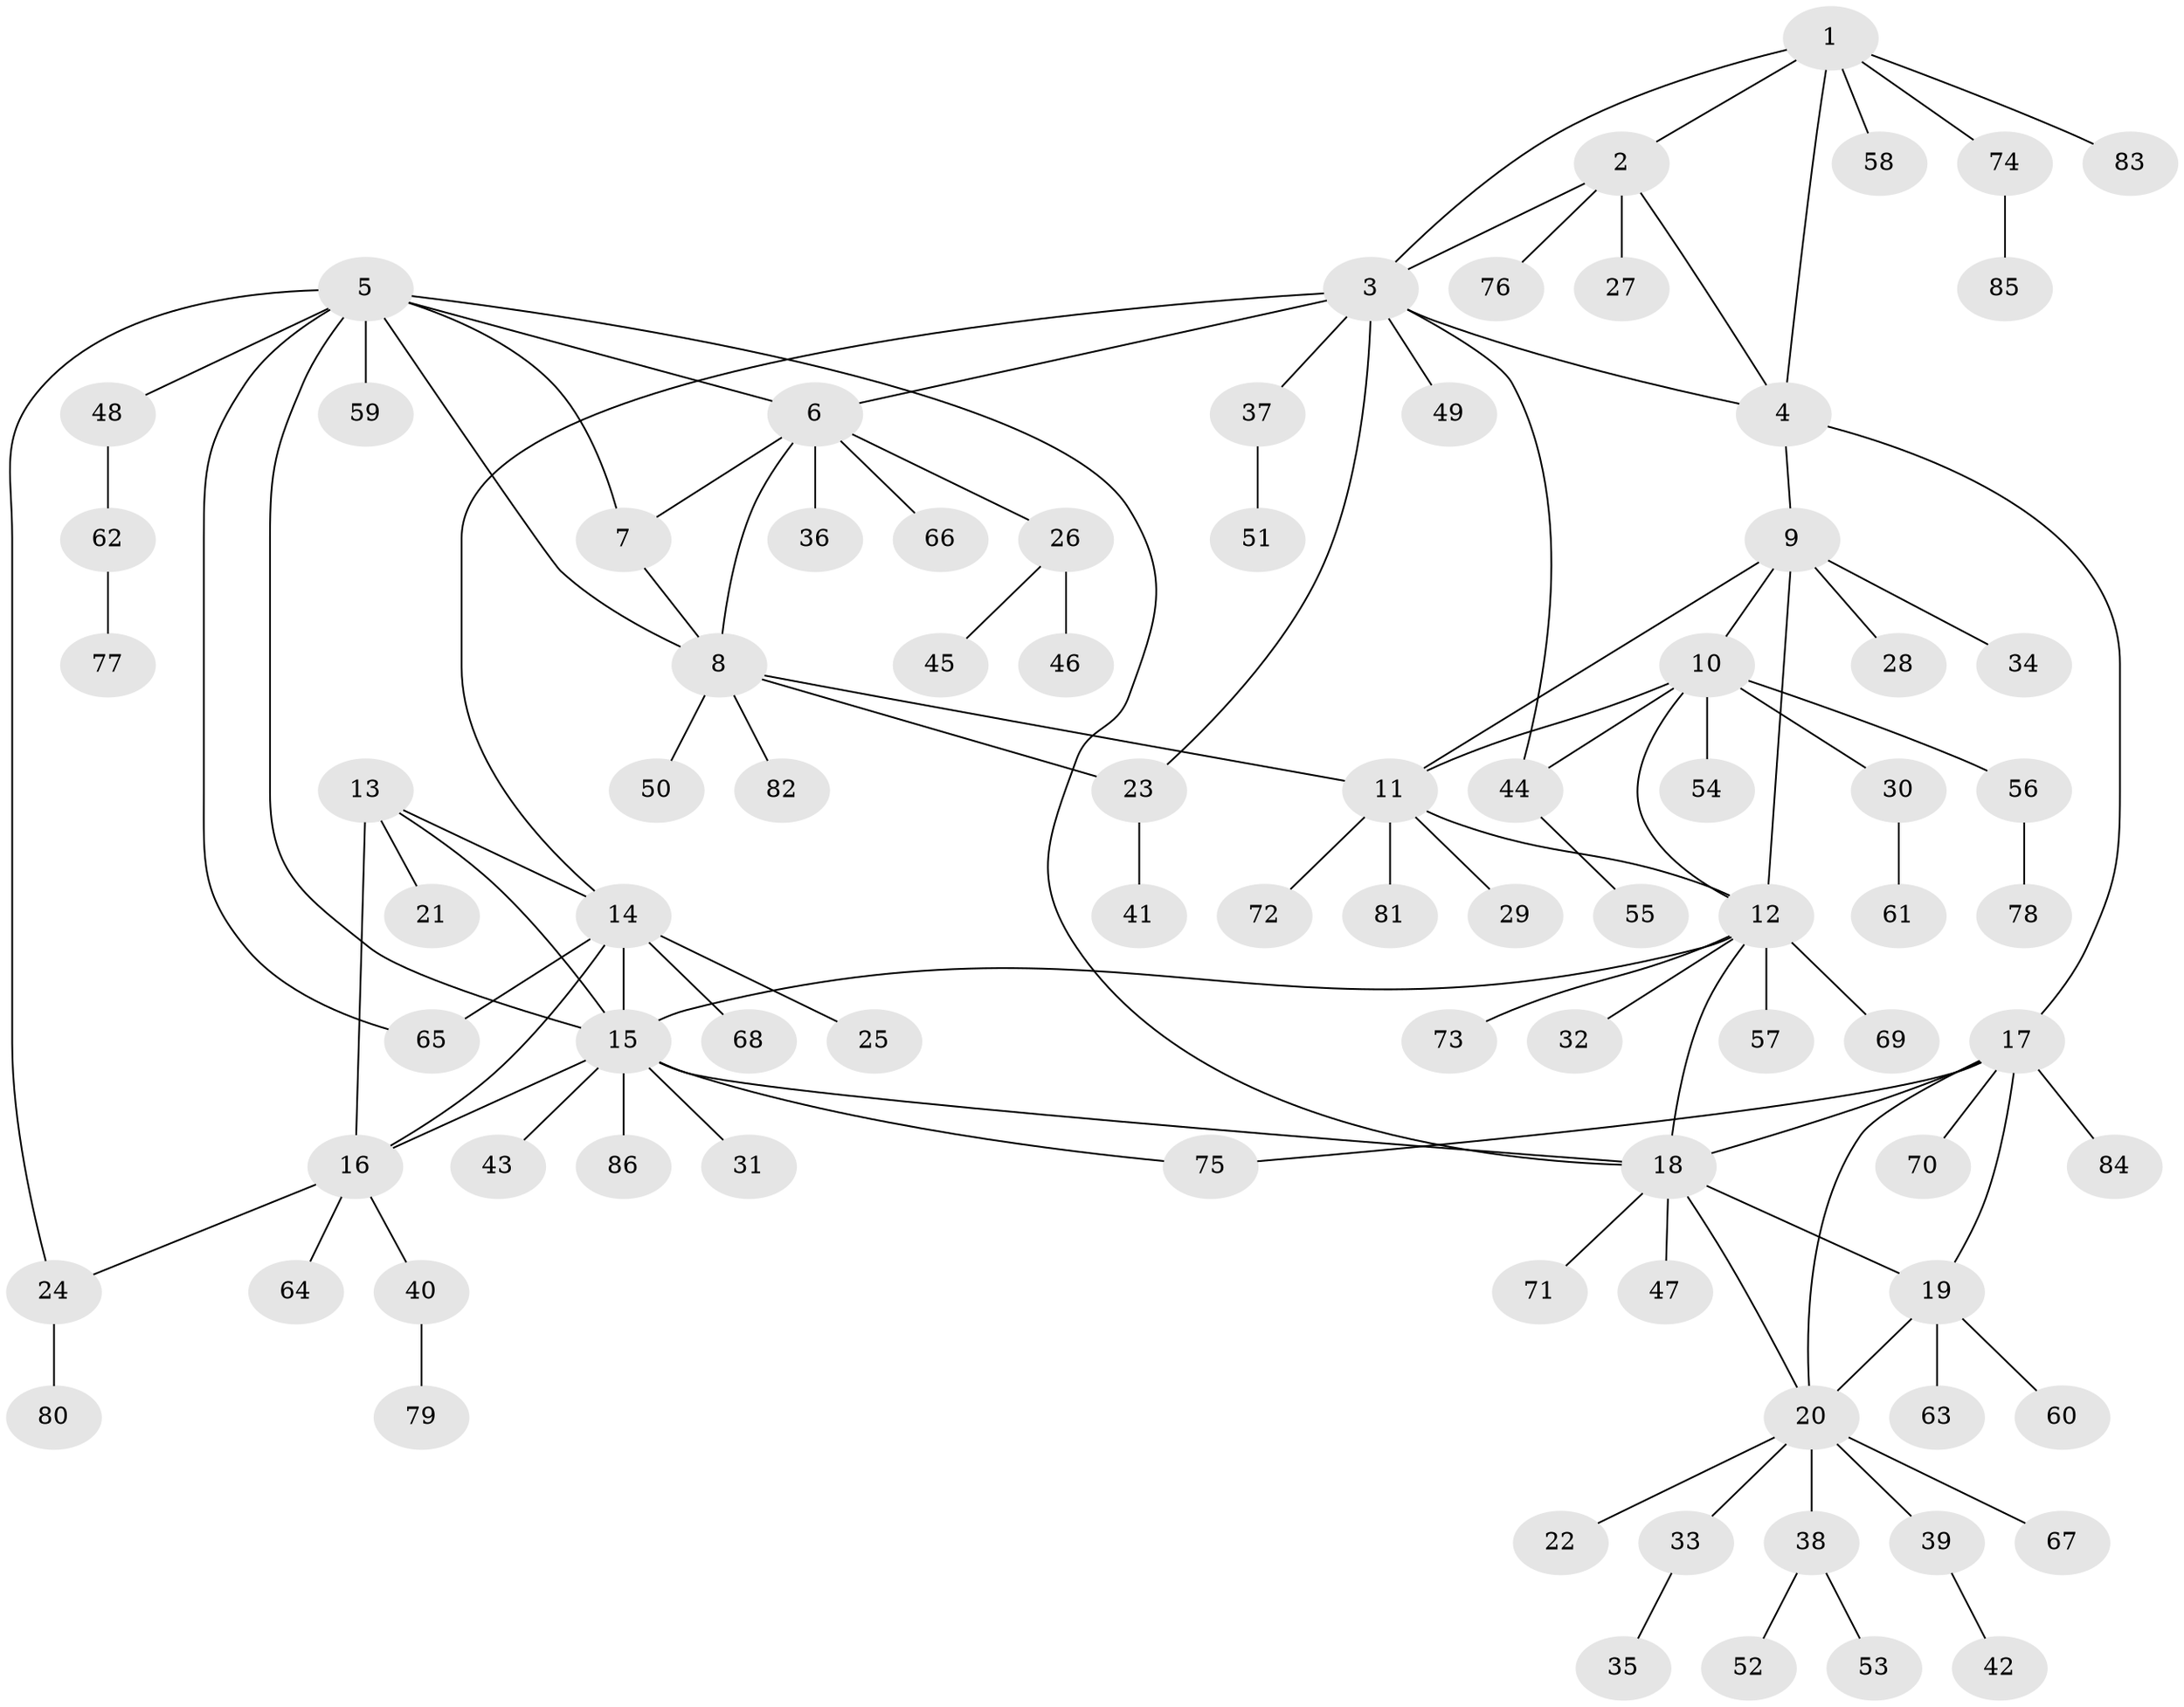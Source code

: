 // coarse degree distribution, {5: 0.06557377049180328, 4: 0.03278688524590164, 1: 0.45901639344262296, 6: 0.09836065573770492, 3: 0.04918032786885246, 9: 0.01639344262295082, 2: 0.19672131147540983, 7: 0.03278688524590164, 8: 0.04918032786885246}
// Generated by graph-tools (version 1.1) at 2025/37/03/04/25 23:37:44]
// undirected, 86 vertices, 111 edges
graph export_dot {
  node [color=gray90,style=filled];
  1;
  2;
  3;
  4;
  5;
  6;
  7;
  8;
  9;
  10;
  11;
  12;
  13;
  14;
  15;
  16;
  17;
  18;
  19;
  20;
  21;
  22;
  23;
  24;
  25;
  26;
  27;
  28;
  29;
  30;
  31;
  32;
  33;
  34;
  35;
  36;
  37;
  38;
  39;
  40;
  41;
  42;
  43;
  44;
  45;
  46;
  47;
  48;
  49;
  50;
  51;
  52;
  53;
  54;
  55;
  56;
  57;
  58;
  59;
  60;
  61;
  62;
  63;
  64;
  65;
  66;
  67;
  68;
  69;
  70;
  71;
  72;
  73;
  74;
  75;
  76;
  77;
  78;
  79;
  80;
  81;
  82;
  83;
  84;
  85;
  86;
  1 -- 2;
  1 -- 3;
  1 -- 4;
  1 -- 58;
  1 -- 74;
  1 -- 83;
  2 -- 3;
  2 -- 4;
  2 -- 27;
  2 -- 76;
  3 -- 4;
  3 -- 6;
  3 -- 14;
  3 -- 23;
  3 -- 37;
  3 -- 44;
  3 -- 49;
  4 -- 9;
  4 -- 17;
  5 -- 6;
  5 -- 7;
  5 -- 8;
  5 -- 15;
  5 -- 18;
  5 -- 24;
  5 -- 48;
  5 -- 59;
  5 -- 65;
  6 -- 7;
  6 -- 8;
  6 -- 26;
  6 -- 36;
  6 -- 66;
  7 -- 8;
  8 -- 11;
  8 -- 23;
  8 -- 50;
  8 -- 82;
  9 -- 10;
  9 -- 11;
  9 -- 12;
  9 -- 28;
  9 -- 34;
  10 -- 11;
  10 -- 12;
  10 -- 30;
  10 -- 44;
  10 -- 54;
  10 -- 56;
  11 -- 12;
  11 -- 29;
  11 -- 72;
  11 -- 81;
  12 -- 15;
  12 -- 18;
  12 -- 32;
  12 -- 57;
  12 -- 69;
  12 -- 73;
  13 -- 14;
  13 -- 15;
  13 -- 16;
  13 -- 21;
  14 -- 15;
  14 -- 16;
  14 -- 25;
  14 -- 65;
  14 -- 68;
  15 -- 16;
  15 -- 18;
  15 -- 31;
  15 -- 43;
  15 -- 75;
  15 -- 86;
  16 -- 24;
  16 -- 40;
  16 -- 64;
  17 -- 18;
  17 -- 19;
  17 -- 20;
  17 -- 70;
  17 -- 75;
  17 -- 84;
  18 -- 19;
  18 -- 20;
  18 -- 47;
  18 -- 71;
  19 -- 20;
  19 -- 60;
  19 -- 63;
  20 -- 22;
  20 -- 33;
  20 -- 38;
  20 -- 39;
  20 -- 67;
  23 -- 41;
  24 -- 80;
  26 -- 45;
  26 -- 46;
  30 -- 61;
  33 -- 35;
  37 -- 51;
  38 -- 52;
  38 -- 53;
  39 -- 42;
  40 -- 79;
  44 -- 55;
  48 -- 62;
  56 -- 78;
  62 -- 77;
  74 -- 85;
}
